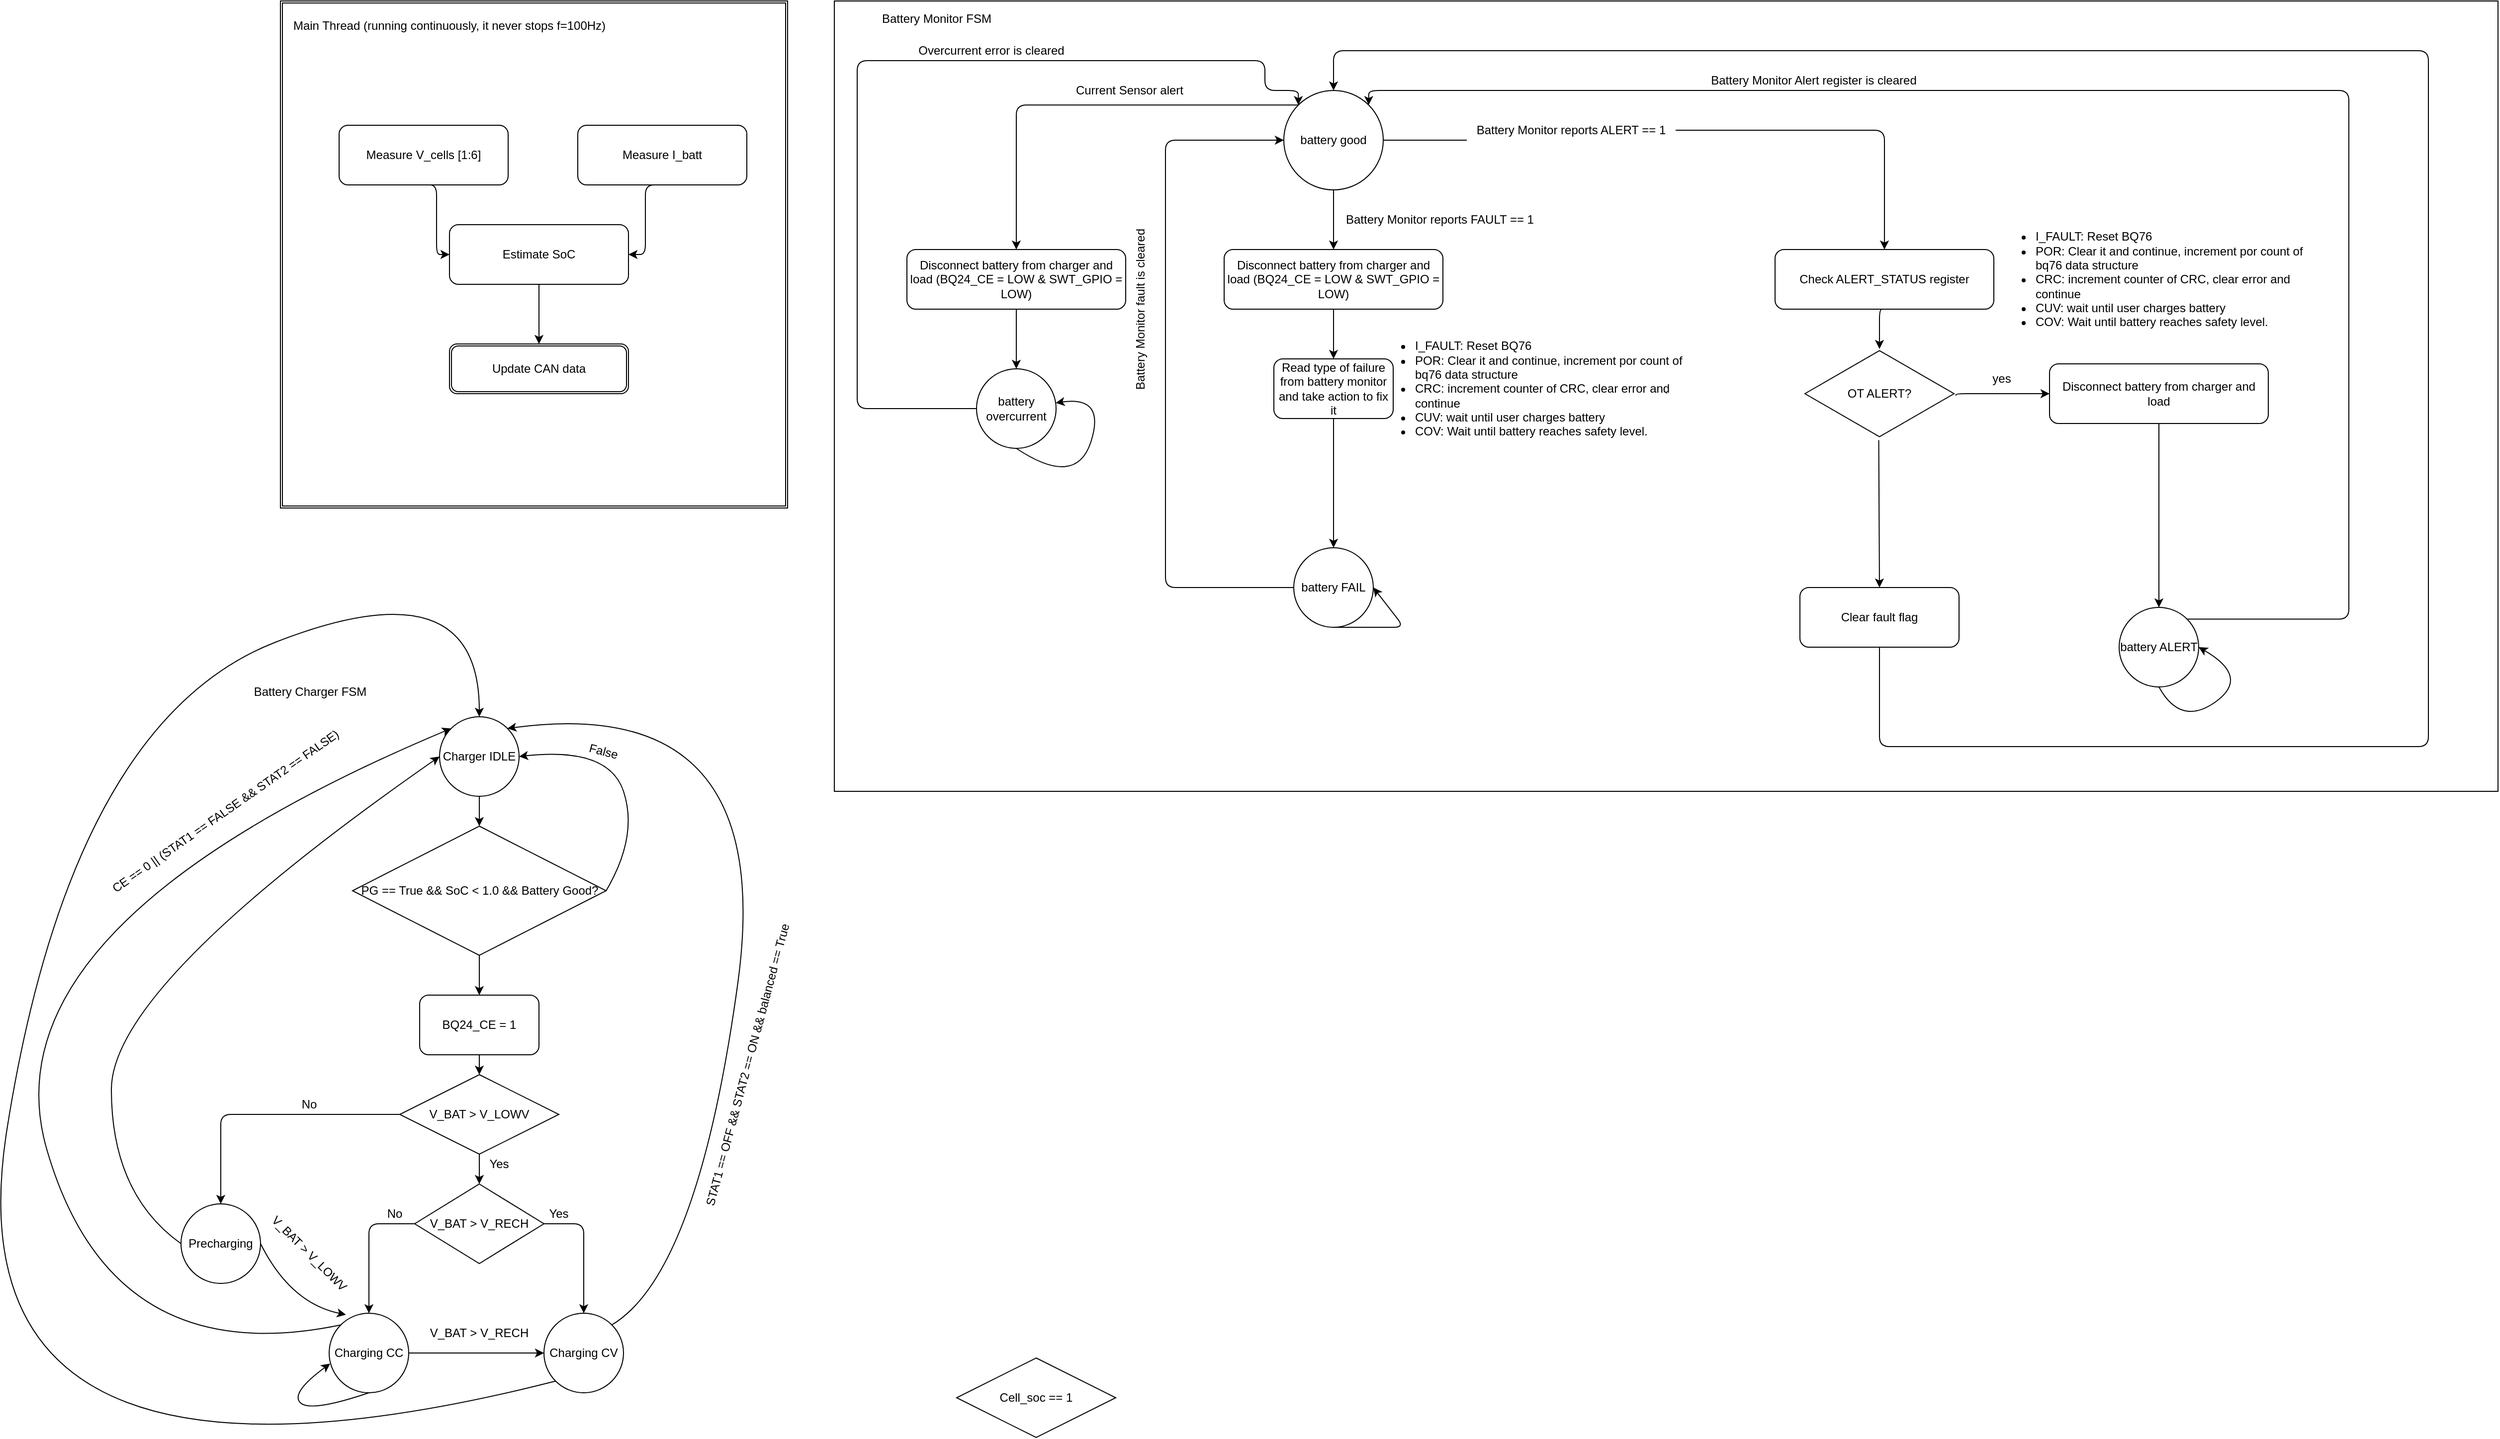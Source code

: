 <mxfile version="14.6.1" type="github">
  <diagram id="g3DpGtktaJrWY0wCHxWM" name="Page-1">
    <mxGraphModel dx="2500" dy="2075" grid="1" gridSize="10" guides="1" tooltips="1" connect="1" arrows="1" fold="1" page="1" pageScale="1" pageWidth="827" pageHeight="1169" math="0" shadow="0">
      <root>
        <mxCell id="0" />
        <mxCell id="1" parent="0" />
        <mxCell id="d3mwTh0rrNDCZrn80b3e-7" value="Measure V_cells [1:6]" style="rounded=1;whiteSpace=wrap;html=1;" vertex="1" parent="1">
          <mxGeometry x="209" y="-560" width="170" height="60" as="geometry" />
        </mxCell>
        <mxCell id="d3mwTh0rrNDCZrn80b3e-8" value="Measure I_batt" style="rounded=1;whiteSpace=wrap;html=1;" vertex="1" parent="1">
          <mxGeometry x="449" y="-560" width="170" height="60" as="geometry" />
        </mxCell>
        <mxCell id="d3mwTh0rrNDCZrn80b3e-9" value="Estimate SoC" style="rounded=1;whiteSpace=wrap;html=1;" vertex="1" parent="1">
          <mxGeometry x="320" y="-460" width="180" height="60" as="geometry" />
        </mxCell>
        <mxCell id="d3mwTh0rrNDCZrn80b3e-12" value="" style="edgeStyle=elbowEdgeStyle;elbow=horizontal;endArrow=classic;html=1;entryX=0;entryY=0.5;entryDx=0;entryDy=0;exitX=0.5;exitY=1;exitDx=0;exitDy=0;" edge="1" parent="1" source="d3mwTh0rrNDCZrn80b3e-7" target="d3mwTh0rrNDCZrn80b3e-9">
          <mxGeometry width="50" height="50" relative="1" as="geometry">
            <mxPoint x="170" y="-400" as="sourcePoint" />
            <mxPoint x="220" y="-450" as="targetPoint" />
          </mxGeometry>
        </mxCell>
        <mxCell id="d3mwTh0rrNDCZrn80b3e-13" value="" style="edgeStyle=elbowEdgeStyle;elbow=horizontal;endArrow=classic;html=1;exitX=0.5;exitY=1;exitDx=0;exitDy=0;entryX=1;entryY=0.5;entryDx=0;entryDy=0;" edge="1" parent="1" source="d3mwTh0rrNDCZrn80b3e-8" target="d3mwTh0rrNDCZrn80b3e-9">
          <mxGeometry width="50" height="50" relative="1" as="geometry">
            <mxPoint x="560" y="-420" as="sourcePoint" />
            <mxPoint x="610" y="-470" as="targetPoint" />
          </mxGeometry>
        </mxCell>
        <mxCell id="d3mwTh0rrNDCZrn80b3e-14" value="" style="edgeStyle=segmentEdgeStyle;endArrow=classic;html=1;exitX=0.5;exitY=1;exitDx=0;exitDy=0;" edge="1" parent="1" source="d3mwTh0rrNDCZrn80b3e-9">
          <mxGeometry width="50" height="50" relative="1" as="geometry">
            <mxPoint x="400" y="-350" as="sourcePoint" />
            <mxPoint x="410" y="-340" as="targetPoint" />
          </mxGeometry>
        </mxCell>
        <mxCell id="d3mwTh0rrNDCZrn80b3e-15" value="Update CAN data" style="shape=ext;double=1;rounded=1;whiteSpace=wrap;html=1;" vertex="1" parent="1">
          <mxGeometry x="320" y="-340" width="180" height="50" as="geometry" />
        </mxCell>
        <mxCell id="d3mwTh0rrNDCZrn80b3e-19" value="" style="shape=ext;double=1;whiteSpace=wrap;html=1;aspect=fixed;fillColor=none;" vertex="1" parent="1">
          <mxGeometry x="150" y="-685" width="510" height="510" as="geometry" />
        </mxCell>
        <mxCell id="d3mwTh0rrNDCZrn80b3e-24" value="Main Thread (running continuously, it never stops f=100Hz)" style="text;html=1;strokeColor=none;fillColor=none;align=center;verticalAlign=middle;whiteSpace=wrap;rounded=0;" vertex="1" parent="1">
          <mxGeometry x="160" y="-670" width="320" height="20" as="geometry" />
        </mxCell>
        <mxCell id="d3mwTh0rrNDCZrn80b3e-27" value="Battery Monitor reports FAULT == 1" style="text;html=1;strokeColor=none;fillColor=none;align=center;verticalAlign=middle;whiteSpace=wrap;rounded=0;" vertex="1" parent="1">
          <mxGeometry x="1211" y="-475" width="210" height="20" as="geometry" />
        </mxCell>
        <mxCell id="d3mwTh0rrNDCZrn80b3e-33" value="Disconnect battery from charger and load (BQ24_CE = LOW &amp;amp; SWT_GPIO = LOW)" style="rounded=1;whiteSpace=wrap;html=1;fillColor=none;" vertex="1" parent="1">
          <mxGeometry x="1099" y="-435" width="220" height="60" as="geometry" />
        </mxCell>
        <mxCell id="d3mwTh0rrNDCZrn80b3e-34" value="Read type of failure from battery monitor and take action to fix it" style="rounded=1;whiteSpace=wrap;html=1;fillColor=none;" vertex="1" parent="1">
          <mxGeometry x="1149" y="-325" width="120" height="60" as="geometry" />
        </mxCell>
        <mxCell id="d3mwTh0rrNDCZrn80b3e-37" value="&lt;div&gt;battery FAIL&lt;/div&gt;" style="ellipse;whiteSpace=wrap;html=1;aspect=fixed;fillColor=none;" vertex="1" parent="1">
          <mxGeometry x="1169" y="-135" width="80" height="80" as="geometry" />
        </mxCell>
        <mxCell id="d3mwTh0rrNDCZrn80b3e-41" style="edgeStyle=orthogonalEdgeStyle;rounded=0;orthogonalLoop=1;jettySize=auto;html=1;exitX=0.5;exitY=1;exitDx=0;exitDy=0;entryX=0.5;entryY=0;entryDx=0;entryDy=0;" edge="1" parent="1" source="d3mwTh0rrNDCZrn80b3e-38" target="d3mwTh0rrNDCZrn80b3e-33">
          <mxGeometry relative="1" as="geometry" />
        </mxCell>
        <mxCell id="d3mwTh0rrNDCZrn80b3e-38" value="battery good" style="ellipse;whiteSpace=wrap;html=1;aspect=fixed;fillColor=none;" vertex="1" parent="1">
          <mxGeometry x="1159" y="-595" width="100" height="100" as="geometry" />
        </mxCell>
        <mxCell id="d3mwTh0rrNDCZrn80b3e-43" value="" style="edgeStyle=segmentEdgeStyle;endArrow=classic;html=1;exitX=0.5;exitY=1;exitDx=0;exitDy=0;entryX=0.5;entryY=0;entryDx=0;entryDy=0;" edge="1" parent="1" source="d3mwTh0rrNDCZrn80b3e-33" target="d3mwTh0rrNDCZrn80b3e-34">
          <mxGeometry width="50" height="50" relative="1" as="geometry">
            <mxPoint x="1270" y="-315" as="sourcePoint" />
            <mxPoint x="1320" y="-365" as="targetPoint" />
          </mxGeometry>
        </mxCell>
        <mxCell id="d3mwTh0rrNDCZrn80b3e-46" value="" style="edgeStyle=segmentEdgeStyle;endArrow=classic;html=1;exitX=0.5;exitY=1;exitDx=0;exitDy=0;entryX=1;entryY=0.5;entryDx=0;entryDy=0;" edge="1" parent="1" source="d3mwTh0rrNDCZrn80b3e-37" target="d3mwTh0rrNDCZrn80b3e-37">
          <mxGeometry width="50" height="50" relative="1" as="geometry">
            <mxPoint x="1270" y="-315" as="sourcePoint" />
            <mxPoint x="1300" y="-95" as="targetPoint" />
            <Array as="points">
              <mxPoint x="1280" y="-55" />
            </Array>
          </mxGeometry>
        </mxCell>
        <mxCell id="d3mwTh0rrNDCZrn80b3e-48" value="" style="edgeStyle=segmentEdgeStyle;endArrow=classic;html=1;exitX=0;exitY=0.5;exitDx=0;exitDy=0;entryX=0;entryY=0.5;entryDx=0;entryDy=0;" edge="1" parent="1" source="d3mwTh0rrNDCZrn80b3e-37" target="d3mwTh0rrNDCZrn80b3e-38">
          <mxGeometry width="50" height="50" relative="1" as="geometry">
            <mxPoint x="1010" y="-75" as="sourcePoint" />
            <mxPoint x="1070" y="-515" as="targetPoint" />
            <Array as="points">
              <mxPoint x="1040" y="-95" />
              <mxPoint x="1040" y="-545" />
            </Array>
          </mxGeometry>
        </mxCell>
        <mxCell id="d3mwTh0rrNDCZrn80b3e-49" value="&lt;div&gt;Battery Monitor fault is cleared&lt;/div&gt;" style="text;html=1;strokeColor=none;fillColor=none;align=center;verticalAlign=middle;whiteSpace=wrap;rounded=0;rotation=-90;" vertex="1" parent="1">
          <mxGeometry x="910" y="-385" width="210" height="20" as="geometry" />
        </mxCell>
        <mxCell id="d3mwTh0rrNDCZrn80b3e-51" value="&lt;ul&gt;&lt;li&gt;I_FAULT: Reset BQ76 &lt;br&gt;&lt;/li&gt;&lt;li&gt;POR: Clear it and continue, increment por count of bq76 data structure&lt;/li&gt;&lt;li&gt;CRC: increment counter of CRC, clear error and continue&lt;/li&gt;&lt;li&gt;CUV: wait until user charges battery&lt;/li&gt;&lt;li&gt;COV: Wait until battery reaches safety level.&lt;br&gt;&lt;/li&gt;&lt;/ul&gt;" style="text;strokeColor=none;fillColor=none;html=1;whiteSpace=wrap;verticalAlign=middle;overflow=hidden;" vertex="1" parent="1">
          <mxGeometry x="1249" y="-365" width="332" height="140" as="geometry" />
        </mxCell>
        <mxCell id="d3mwTh0rrNDCZrn80b3e-53" value="Check ALERT_STATUS register" style="rounded=1;whiteSpace=wrap;html=1;fillColor=none;" vertex="1" parent="1">
          <mxGeometry x="1653" y="-435" width="220" height="60" as="geometry" />
        </mxCell>
        <mxCell id="d3mwTh0rrNDCZrn80b3e-58" value="" style="edgeStyle=segmentEdgeStyle;endArrow=classic;html=1;startArrow=none;" edge="1" parent="1" source="d3mwTh0rrNDCZrn80b3e-91" target="d3mwTh0rrNDCZrn80b3e-53">
          <mxGeometry width="50" height="50" relative="1" as="geometry">
            <mxPoint x="1259" y="-545" as="sourcePoint" />
            <mxPoint x="1309" y="-595" as="targetPoint" />
          </mxGeometry>
        </mxCell>
        <mxCell id="d3mwTh0rrNDCZrn80b3e-59" value="&lt;ul&gt;&lt;li&gt;I_FAULT: Reset BQ76 &lt;br&gt;&lt;/li&gt;&lt;li&gt;POR: Clear it and continue, increment por count of bq76 data structure&lt;/li&gt;&lt;li&gt;CRC: increment counter of CRC, clear error and continue&lt;/li&gt;&lt;li&gt;CUV: wait until user charges battery&lt;/li&gt;&lt;li&gt;COV: Wait until battery reaches safety level.&lt;br&gt;&lt;/li&gt;&lt;/ul&gt;" style="text;strokeColor=none;fillColor=none;html=1;whiteSpace=wrap;verticalAlign=middle;overflow=hidden;" vertex="1" parent="1">
          <mxGeometry x="1873" y="-475" width="332" height="140" as="geometry" />
        </mxCell>
        <mxCell id="d3mwTh0rrNDCZrn80b3e-60" value="OT ALERT?" style="html=1;whiteSpace=wrap;aspect=fixed;shape=isoRectangle;fillColor=none;" vertex="1" parent="1">
          <mxGeometry x="1683" y="-335" width="150" height="90" as="geometry" />
        </mxCell>
        <mxCell id="d3mwTh0rrNDCZrn80b3e-61" value="" style="edgeStyle=segmentEdgeStyle;endArrow=classic;html=1;exitX=0.5;exitY=1;exitDx=0;exitDy=0;" edge="1" parent="1" source="d3mwTh0rrNDCZrn80b3e-53" target="d3mwTh0rrNDCZrn80b3e-60">
          <mxGeometry width="50" height="50" relative="1" as="geometry">
            <mxPoint x="1581" y="-285" as="sourcePoint" />
            <mxPoint x="1631" y="-335" as="targetPoint" />
          </mxGeometry>
        </mxCell>
        <mxCell id="d3mwTh0rrNDCZrn80b3e-65" value="Disconnect battery from charger and load" style="rounded=1;whiteSpace=wrap;html=1;fillColor=none;" vertex="1" parent="1">
          <mxGeometry x="1929" y="-320" width="220" height="60" as="geometry" />
        </mxCell>
        <mxCell id="d3mwTh0rrNDCZrn80b3e-68" value="" style="edgeStyle=segmentEdgeStyle;endArrow=classic;html=1;exitX=1.013;exitY=0.522;exitDx=0;exitDy=0;exitPerimeter=0;entryX=0;entryY=0.5;entryDx=0;entryDy=0;" edge="1" parent="1" source="d3mwTh0rrNDCZrn80b3e-60" target="d3mwTh0rrNDCZrn80b3e-65">
          <mxGeometry width="50" height="50" relative="1" as="geometry">
            <mxPoint x="1581" y="-285" as="sourcePoint" />
            <mxPoint x="1631" y="-335" as="targetPoint" />
            <Array as="points">
              <mxPoint x="1835" y="-290" />
            </Array>
          </mxGeometry>
        </mxCell>
        <mxCell id="d3mwTh0rrNDCZrn80b3e-70" value="yes" style="text;html=1;strokeColor=none;fillColor=none;align=center;verticalAlign=middle;whiteSpace=wrap;rounded=0;" vertex="1" parent="1">
          <mxGeometry x="1861" y="-315" width="40" height="20" as="geometry" />
        </mxCell>
        <mxCell id="d3mwTh0rrNDCZrn80b3e-71" value="battery ALERT" style="ellipse;whiteSpace=wrap;html=1;aspect=fixed;fillColor=none;" vertex="1" parent="1">
          <mxGeometry x="1999" y="-75" width="80" height="80" as="geometry" />
        </mxCell>
        <mxCell id="d3mwTh0rrNDCZrn80b3e-74" value="" style="curved=1;endArrow=classic;html=1;exitX=0.5;exitY=1;exitDx=0;exitDy=0;entryX=1;entryY=0.5;entryDx=0;entryDy=0;" edge="1" parent="1" source="d3mwTh0rrNDCZrn80b3e-71" target="d3mwTh0rrNDCZrn80b3e-71">
          <mxGeometry width="50" height="50" relative="1" as="geometry">
            <mxPoint x="1971" y="105" as="sourcePoint" />
            <mxPoint x="2021" y="55" as="targetPoint" />
            <Array as="points">
              <mxPoint x="2061" y="45" />
              <mxPoint x="2131" y="-5" />
            </Array>
          </mxGeometry>
        </mxCell>
        <mxCell id="d3mwTh0rrNDCZrn80b3e-77" value="&lt;div&gt;Battery Monitor Alert register is cleared&lt;/div&gt;" style="text;html=1;strokeColor=none;fillColor=none;align=center;verticalAlign=middle;whiteSpace=wrap;rounded=0;" vertex="1" parent="1">
          <mxGeometry x="1553" y="-615" width="278" height="20" as="geometry" />
        </mxCell>
        <mxCell id="d3mwTh0rrNDCZrn80b3e-82" value="" style="edgeStyle=segmentEdgeStyle;endArrow=classic;html=1;exitX=1;exitY=0;exitDx=0;exitDy=0;entryX=1;entryY=0;entryDx=0;entryDy=0;" edge="1" parent="1" source="d3mwTh0rrNDCZrn80b3e-71" target="d3mwTh0rrNDCZrn80b3e-38">
          <mxGeometry width="50" height="50" relative="1" as="geometry">
            <mxPoint x="2110" y="-205" as="sourcePoint" />
            <mxPoint x="1340" y="-545" as="targetPoint" />
            <Array as="points">
              <mxPoint x="2230" y="-63" />
              <mxPoint x="2230" y="-595" />
              <mxPoint x="1244" y="-595" />
            </Array>
          </mxGeometry>
        </mxCell>
        <mxCell id="d3mwTh0rrNDCZrn80b3e-85" value="Clear fault flag" style="rounded=1;whiteSpace=wrap;html=1;fillColor=none;" vertex="1" parent="1">
          <mxGeometry x="1678" y="-95" width="160" height="60" as="geometry" />
        </mxCell>
        <mxCell id="d3mwTh0rrNDCZrn80b3e-88" value="" style="edgeStyle=segmentEdgeStyle;endArrow=classic;html=1;exitX=0.5;exitY=1;exitDx=0;exitDy=0;entryX=0.5;entryY=0;entryDx=0;entryDy=0;" edge="1" parent="1" source="d3mwTh0rrNDCZrn80b3e-85" target="d3mwTh0rrNDCZrn80b3e-38">
          <mxGeometry width="50" height="50" relative="1" as="geometry">
            <mxPoint x="2390" y="-275" as="sourcePoint" />
            <mxPoint x="2440" y="-325" as="targetPoint" />
            <Array as="points">
              <mxPoint x="1758" y="65" />
              <mxPoint x="2310" y="65" />
              <mxPoint x="2310" y="-635" />
              <mxPoint x="1209" y="-635" />
            </Array>
          </mxGeometry>
        </mxCell>
        <mxCell id="d3mwTh0rrNDCZrn80b3e-89" value="" style="edgeStyle=elbowEdgeStyle;elbow=horizontal;endArrow=classic;html=1;exitX=0;exitY=0;exitDx=0;exitDy=0;" edge="1" parent="1" source="d3mwTh0rrNDCZrn80b3e-38">
          <mxGeometry width="50" height="50" relative="1" as="geometry">
            <mxPoint x="960" y="-255" as="sourcePoint" />
            <mxPoint x="890" y="-435" as="targetPoint" />
            <Array as="points">
              <mxPoint x="890" y="-435" />
              <mxPoint x="890" y="-455" />
            </Array>
          </mxGeometry>
        </mxCell>
        <mxCell id="d3mwTh0rrNDCZrn80b3e-91" value="Battery Monitor reports ALERT == 1" style="text;html=1;strokeColor=none;fillColor=none;align=center;verticalAlign=middle;whiteSpace=wrap;rounded=0;" vertex="1" parent="1">
          <mxGeometry x="1343" y="-565" width="210" height="20" as="geometry" />
        </mxCell>
        <mxCell id="d3mwTh0rrNDCZrn80b3e-92" value="" style="edgeStyle=segmentEdgeStyle;endArrow=none;html=1;" edge="1" parent="1" target="d3mwTh0rrNDCZrn80b3e-91">
          <mxGeometry width="50" height="50" relative="1" as="geometry">
            <mxPoint x="1259" y="-545" as="sourcePoint" />
            <mxPoint x="1763.0" y="-435" as="targetPoint" />
          </mxGeometry>
        </mxCell>
        <mxCell id="d3mwTh0rrNDCZrn80b3e-93" value="Current Sensor alert" style="text;html=1;strokeColor=none;fillColor=none;align=center;verticalAlign=middle;whiteSpace=wrap;rounded=0;" vertex="1" parent="1">
          <mxGeometry x="899" y="-605" width="210" height="20" as="geometry" />
        </mxCell>
        <mxCell id="d3mwTh0rrNDCZrn80b3e-94" value="Disconnect battery from charger and load (BQ24_CE = LOW &amp;amp; SWT_GPIO = LOW)" style="rounded=1;whiteSpace=wrap;html=1;fillColor=none;" vertex="1" parent="1">
          <mxGeometry x="780" y="-435" width="220" height="60" as="geometry" />
        </mxCell>
        <mxCell id="d3mwTh0rrNDCZrn80b3e-95" value="" style="edgeStyle=segmentEdgeStyle;endArrow=classic;html=1;exitX=0.5;exitY=1;exitDx=0;exitDy=0;entryX=0.5;entryY=0;entryDx=0;entryDy=0;" edge="1" parent="1" source="d3mwTh0rrNDCZrn80b3e-34" target="d3mwTh0rrNDCZrn80b3e-37">
          <mxGeometry width="50" height="50" relative="1" as="geometry">
            <mxPoint x="1209" y="-255" as="sourcePoint" />
            <mxPoint x="1259" y="-305" as="targetPoint" />
          </mxGeometry>
        </mxCell>
        <mxCell id="d3mwTh0rrNDCZrn80b3e-96" value="" style="endArrow=classic;html=1;exitX=0.495;exitY=1.019;exitDx=0;exitDy=0;exitPerimeter=0;entryX=0.5;entryY=0;entryDx=0;entryDy=0;" edge="1" parent="1" source="d3mwTh0rrNDCZrn80b3e-60" target="d3mwTh0rrNDCZrn80b3e-85">
          <mxGeometry width="50" height="50" relative="1" as="geometry">
            <mxPoint x="1460" y="-285" as="sourcePoint" />
            <mxPoint x="1510" y="-335" as="targetPoint" />
          </mxGeometry>
        </mxCell>
        <mxCell id="d3mwTh0rrNDCZrn80b3e-97" value="&lt;div&gt;battery overcurrent&lt;br&gt;&lt;/div&gt;" style="ellipse;whiteSpace=wrap;html=1;aspect=fixed;fillColor=none;" vertex="1" parent="1">
          <mxGeometry x="850" y="-315" width="80" height="80" as="geometry" />
        </mxCell>
        <mxCell id="d3mwTh0rrNDCZrn80b3e-99" value="" style="endArrow=classic;html=1;exitX=0.5;exitY=1;exitDx=0;exitDy=0;entryX=0.5;entryY=0;entryDx=0;entryDy=0;" edge="1" parent="1" source="d3mwTh0rrNDCZrn80b3e-94" target="d3mwTh0rrNDCZrn80b3e-97">
          <mxGeometry width="50" height="50" relative="1" as="geometry">
            <mxPoint x="1090" y="-295" as="sourcePoint" />
            <mxPoint x="1140" y="-345" as="targetPoint" />
            <Array as="points" />
          </mxGeometry>
        </mxCell>
        <mxCell id="d3mwTh0rrNDCZrn80b3e-100" value="" style="curved=1;endArrow=classic;html=1;exitX=0.5;exitY=1;exitDx=0;exitDy=0;" edge="1" parent="1" source="d3mwTh0rrNDCZrn80b3e-97" target="d3mwTh0rrNDCZrn80b3e-97">
          <mxGeometry width="50" height="50" relative="1" as="geometry">
            <mxPoint x="1090" y="-295" as="sourcePoint" />
            <mxPoint x="1140" y="-345" as="targetPoint" />
            <Array as="points">
              <mxPoint x="950" y="-195" />
              <mxPoint x="980" y="-288" />
            </Array>
          </mxGeometry>
        </mxCell>
        <mxCell id="d3mwTh0rrNDCZrn80b3e-102" value="" style="edgeStyle=segmentEdgeStyle;endArrow=classic;html=1;exitX=0;exitY=0.5;exitDx=0;exitDy=0;entryX=0;entryY=0;entryDx=0;entryDy=0;" edge="1" parent="1" source="d3mwTh0rrNDCZrn80b3e-97" target="d3mwTh0rrNDCZrn80b3e-38">
          <mxGeometry width="50" height="50" relative="1" as="geometry">
            <mxPoint x="1090" y="-295" as="sourcePoint" />
            <mxPoint x="1140" y="-345" as="targetPoint" />
            <Array as="points">
              <mxPoint x="730" y="-275" />
              <mxPoint x="730" y="-625" />
              <mxPoint x="1140" y="-625" />
              <mxPoint x="1140" y="-595" />
              <mxPoint x="1174" y="-595" />
            </Array>
          </mxGeometry>
        </mxCell>
        <mxCell id="d3mwTh0rrNDCZrn80b3e-103" value="Overcurrent error is cleared" style="text;html=1;strokeColor=none;fillColor=none;align=center;verticalAlign=middle;whiteSpace=wrap;rounded=0;" vertex="1" parent="1">
          <mxGeometry x="760" y="-645" width="210" height="20" as="geometry" />
        </mxCell>
        <mxCell id="d3mwTh0rrNDCZrn80b3e-105" value="" style="endArrow=classic;html=1;exitX=0.5;exitY=1;exitDx=0;exitDy=0;entryX=0.5;entryY=0;entryDx=0;entryDy=0;" edge="1" parent="1" source="d3mwTh0rrNDCZrn80b3e-65" target="d3mwTh0rrNDCZrn80b3e-71">
          <mxGeometry width="50" height="50" relative="1" as="geometry">
            <mxPoint x="2060" y="-165" as="sourcePoint" />
            <mxPoint x="2110" y="-215" as="targetPoint" />
          </mxGeometry>
        </mxCell>
        <mxCell id="d3mwTh0rrNDCZrn80b3e-108" value="Battery Monitor FSM" style="text;html=1;strokeColor=none;fillColor=none;align=center;verticalAlign=middle;whiteSpace=wrap;rounded=0;" vertex="1" parent="1">
          <mxGeometry x="730" y="-670" width="160" height="5" as="geometry" />
        </mxCell>
        <mxCell id="d3mwTh0rrNDCZrn80b3e-110" value="`" style="rounded=0;whiteSpace=wrap;html=1;fillColor=none;" vertex="1" parent="1">
          <mxGeometry x="707" y="-685" width="1673" height="795" as="geometry" />
        </mxCell>
        <mxCell id="d3mwTh0rrNDCZrn80b3e-112" value="Battery Charger FSM" style="text;html=1;strokeColor=none;fillColor=none;align=center;verticalAlign=middle;whiteSpace=wrap;rounded=0;" vertex="1" parent="1">
          <mxGeometry x="110" width="140" height="20" as="geometry" />
        </mxCell>
        <mxCell id="d3mwTh0rrNDCZrn80b3e-113" value="Charger IDLE" style="ellipse;whiteSpace=wrap;html=1;aspect=fixed;fillColor=none;" vertex="1" parent="1">
          <mxGeometry x="310" y="35" width="80" height="80" as="geometry" />
        </mxCell>
        <mxCell id="d3mwTh0rrNDCZrn80b3e-117" value="" style="endArrow=classic;html=1;exitX=0.5;exitY=1;exitDx=0;exitDy=0;" edge="1" parent="1" source="d3mwTh0rrNDCZrn80b3e-113">
          <mxGeometry width="50" height="50" relative="1" as="geometry">
            <mxPoint x="520" y="135" as="sourcePoint" />
            <mxPoint x="350" y="145" as="targetPoint" />
          </mxGeometry>
        </mxCell>
        <mxCell id="d3mwTh0rrNDCZrn80b3e-118" value="&lt;div&gt;PG == True &amp;amp;&amp;amp; SoC &amp;lt; 1.0 &amp;amp;&amp;amp; Battery Good?&lt;/div&gt;" style="rhombus;whiteSpace=wrap;html=1;fillColor=none;" vertex="1" parent="1">
          <mxGeometry x="222.5" y="145" width="255" height="130" as="geometry" />
        </mxCell>
        <mxCell id="d3mwTh0rrNDCZrn80b3e-120" value="" style="curved=1;endArrow=classic;html=1;exitX=1;exitY=0.5;exitDx=0;exitDy=0;entryX=1;entryY=0.5;entryDx=0;entryDy=0;" edge="1" parent="1" source="d3mwTh0rrNDCZrn80b3e-118" target="d3mwTh0rrNDCZrn80b3e-113">
          <mxGeometry width="50" height="50" relative="1" as="geometry">
            <mxPoint x="520" y="295" as="sourcePoint" />
            <mxPoint x="570" y="245" as="targetPoint" />
            <Array as="points">
              <mxPoint x="510" y="155" />
              <mxPoint x="480" y="65" />
            </Array>
          </mxGeometry>
        </mxCell>
        <mxCell id="d3mwTh0rrNDCZrn80b3e-121" value="False" style="text;html=1;strokeColor=none;fillColor=none;align=center;verticalAlign=middle;whiteSpace=wrap;rounded=0;rotation=15;" vertex="1" parent="1">
          <mxGeometry x="455" y="60" width="40" height="20" as="geometry" />
        </mxCell>
        <mxCell id="d3mwTh0rrNDCZrn80b3e-122" value="BQ24_CE = 1" style="rounded=1;whiteSpace=wrap;html=1;fillColor=none;" vertex="1" parent="1">
          <mxGeometry x="290" y="315" width="120" height="60" as="geometry" />
        </mxCell>
        <mxCell id="d3mwTh0rrNDCZrn80b3e-123" value="" style="endArrow=classic;html=1;exitX=0.5;exitY=1;exitDx=0;exitDy=0;entryX=0.5;entryY=0;entryDx=0;entryDy=0;" edge="1" parent="1" source="d3mwTh0rrNDCZrn80b3e-118" target="d3mwTh0rrNDCZrn80b3e-122">
          <mxGeometry width="50" height="50" relative="1" as="geometry">
            <mxPoint x="520" y="295" as="sourcePoint" />
            <mxPoint x="570" y="245" as="targetPoint" />
          </mxGeometry>
        </mxCell>
        <mxCell id="d3mwTh0rrNDCZrn80b3e-124" value="Charging CC" style="ellipse;whiteSpace=wrap;html=1;aspect=fixed;fillColor=none;" vertex="1" parent="1">
          <mxGeometry x="199" y="635" width="80" height="80" as="geometry" />
        </mxCell>
        <mxCell id="d3mwTh0rrNDCZrn80b3e-127" value="Charging CV" style="ellipse;whiteSpace=wrap;html=1;aspect=fixed;fillColor=none;" vertex="1" parent="1">
          <mxGeometry x="415" y="635" width="80" height="80" as="geometry" />
        </mxCell>
        <mxCell id="d3mwTh0rrNDCZrn80b3e-128" value="V_BAT &amp;gt; V_RECH" style="rhombus;whiteSpace=wrap;html=1;fillColor=none;" vertex="1" parent="1">
          <mxGeometry x="285" y="505" width="130" height="80" as="geometry" />
        </mxCell>
        <mxCell id="d3mwTh0rrNDCZrn80b3e-132" value="V_BAT &amp;gt; V_LOWV" style="rhombus;whiteSpace=wrap;html=1;fillColor=none;" vertex="1" parent="1">
          <mxGeometry x="270" y="395" width="160" height="80" as="geometry" />
        </mxCell>
        <mxCell id="d3mwTh0rrNDCZrn80b3e-133" value="Precharging" style="ellipse;whiteSpace=wrap;html=1;aspect=fixed;fillColor=none;" vertex="1" parent="1">
          <mxGeometry x="50" y="525" width="80" height="80" as="geometry" />
        </mxCell>
        <mxCell id="d3mwTh0rrNDCZrn80b3e-135" value="" style="edgeStyle=segmentEdgeStyle;endArrow=classic;html=1;exitX=0;exitY=0.5;exitDx=0;exitDy=0;entryX=0.5;entryY=0;entryDx=0;entryDy=0;" edge="1" parent="1" source="d3mwTh0rrNDCZrn80b3e-132" target="d3mwTh0rrNDCZrn80b3e-133">
          <mxGeometry width="50" height="50" relative="1" as="geometry">
            <mxPoint x="520" y="465" as="sourcePoint" />
            <mxPoint x="570" y="415" as="targetPoint" />
          </mxGeometry>
        </mxCell>
        <mxCell id="d3mwTh0rrNDCZrn80b3e-136" value="No" style="text;html=1;strokeColor=none;fillColor=none;align=center;verticalAlign=middle;whiteSpace=wrap;rounded=0;" vertex="1" parent="1">
          <mxGeometry x="159" y="415" width="40" height="20" as="geometry" />
        </mxCell>
        <mxCell id="d3mwTh0rrNDCZrn80b3e-138" value="" style="edgeStyle=segmentEdgeStyle;endArrow=classic;html=1;exitX=0;exitY=0.5;exitDx=0;exitDy=0;entryX=0.5;entryY=0;entryDx=0;entryDy=0;" edge="1" parent="1" source="d3mwTh0rrNDCZrn80b3e-128" target="d3mwTh0rrNDCZrn80b3e-124">
          <mxGeometry width="50" height="50" relative="1" as="geometry">
            <mxPoint x="520" y="575" as="sourcePoint" />
            <mxPoint x="570" y="525" as="targetPoint" />
          </mxGeometry>
        </mxCell>
        <mxCell id="d3mwTh0rrNDCZrn80b3e-139" value="No" style="text;html=1;strokeColor=none;fillColor=none;align=center;verticalAlign=middle;whiteSpace=wrap;rounded=0;" vertex="1" parent="1">
          <mxGeometry x="245" y="525" width="40" height="20" as="geometry" />
        </mxCell>
        <mxCell id="d3mwTh0rrNDCZrn80b3e-140" value="" style="endArrow=classic;html=1;exitX=0.5;exitY=1;exitDx=0;exitDy=0;entryX=0.5;entryY=0;entryDx=0;entryDy=0;" edge="1" parent="1" source="d3mwTh0rrNDCZrn80b3e-132" target="d3mwTh0rrNDCZrn80b3e-128">
          <mxGeometry width="50" height="50" relative="1" as="geometry">
            <mxPoint x="520" y="575" as="sourcePoint" />
            <mxPoint x="570" y="525" as="targetPoint" />
          </mxGeometry>
        </mxCell>
        <mxCell id="d3mwTh0rrNDCZrn80b3e-141" value="Yes" style="text;html=1;strokeColor=none;fillColor=none;align=center;verticalAlign=middle;whiteSpace=wrap;rounded=0;" vertex="1" parent="1">
          <mxGeometry x="350" y="475" width="40" height="20" as="geometry" />
        </mxCell>
        <mxCell id="d3mwTh0rrNDCZrn80b3e-143" value="" style="edgeStyle=segmentEdgeStyle;endArrow=classic;html=1;exitX=1;exitY=0.5;exitDx=0;exitDy=0;entryX=0.5;entryY=0;entryDx=0;entryDy=0;" edge="1" parent="1" source="d3mwTh0rrNDCZrn80b3e-128" target="d3mwTh0rrNDCZrn80b3e-127">
          <mxGeometry width="50" height="50" relative="1" as="geometry">
            <mxPoint x="520" y="575" as="sourcePoint" />
            <mxPoint x="570" y="525" as="targetPoint" />
          </mxGeometry>
        </mxCell>
        <mxCell id="d3mwTh0rrNDCZrn80b3e-144" value="Yes" style="text;html=1;strokeColor=none;fillColor=none;align=center;verticalAlign=middle;whiteSpace=wrap;rounded=0;" vertex="1" parent="1">
          <mxGeometry x="410" y="525" width="40" height="20" as="geometry" />
        </mxCell>
        <mxCell id="d3mwTh0rrNDCZrn80b3e-145" value="" style="curved=1;endArrow=classic;html=1;exitX=0.5;exitY=1;exitDx=0;exitDy=0;entryX=0.013;entryY=0.633;entryDx=0;entryDy=0;entryPerimeter=0;" edge="1" parent="1" source="d3mwTh0rrNDCZrn80b3e-124" target="d3mwTh0rrNDCZrn80b3e-124">
          <mxGeometry width="50" height="50" relative="1" as="geometry">
            <mxPoint x="520" y="575" as="sourcePoint" />
            <mxPoint x="570" y="525" as="targetPoint" />
            <Array as="points">
              <mxPoint x="180" y="735" />
              <mxPoint x="160" y="715" />
            </Array>
          </mxGeometry>
        </mxCell>
        <mxCell id="d3mwTh0rrNDCZrn80b3e-146" value="" style="endArrow=classic;html=1;exitX=1;exitY=0.5;exitDx=0;exitDy=0;entryX=0;entryY=0.5;entryDx=0;entryDy=0;" edge="1" parent="1" source="d3mwTh0rrNDCZrn80b3e-124" target="d3mwTh0rrNDCZrn80b3e-127">
          <mxGeometry width="50" height="50" relative="1" as="geometry">
            <mxPoint x="590" y="645" as="sourcePoint" />
            <mxPoint x="640" y="595" as="targetPoint" />
          </mxGeometry>
        </mxCell>
        <mxCell id="d3mwTh0rrNDCZrn80b3e-147" value="V_BAT &amp;gt; V_RECH" style="text;html=1;strokeColor=none;fillColor=none;align=center;verticalAlign=middle;whiteSpace=wrap;rounded=0;" vertex="1" parent="1">
          <mxGeometry x="290" y="645" width="120" height="20" as="geometry" />
        </mxCell>
        <mxCell id="d3mwTh0rrNDCZrn80b3e-148" value="" style="endArrow=classic;html=1;exitX=0.5;exitY=1;exitDx=0;exitDy=0;entryX=0.5;entryY=0;entryDx=0;entryDy=0;" edge="1" parent="1" source="d3mwTh0rrNDCZrn80b3e-122" target="d3mwTh0rrNDCZrn80b3e-132">
          <mxGeometry width="50" height="50" relative="1" as="geometry">
            <mxPoint x="490" y="325" as="sourcePoint" />
            <mxPoint x="540" y="275" as="targetPoint" />
          </mxGeometry>
        </mxCell>
        <mxCell id="d3mwTh0rrNDCZrn80b3e-149" value="" style="curved=1;endArrow=classic;html=1;exitX=0;exitY=0.5;exitDx=0;exitDy=0;entryX=0;entryY=0.5;entryDx=0;entryDy=0;" edge="1" parent="1" source="d3mwTh0rrNDCZrn80b3e-133" target="d3mwTh0rrNDCZrn80b3e-113">
          <mxGeometry width="50" height="50" relative="1" as="geometry">
            <mxPoint x="510" y="355" as="sourcePoint" />
            <mxPoint x="560" y="305" as="targetPoint" />
            <Array as="points">
              <mxPoint x="-20" y="515" />
              <mxPoint x="-20" y="305" />
            </Array>
          </mxGeometry>
        </mxCell>
        <mxCell id="d3mwTh0rrNDCZrn80b3e-150" value="CE == 0 || (STAT1 == FALSE &amp;amp;&amp;amp; STAT2 == FALSE)" style="text;html=1;strokeColor=none;fillColor=none;align=center;verticalAlign=middle;whiteSpace=wrap;rounded=0;rotation=-35;" vertex="1" parent="1">
          <mxGeometry x="-70" y="115" width="330" height="30" as="geometry" />
        </mxCell>
        <mxCell id="d3mwTh0rrNDCZrn80b3e-153" value="" style="curved=1;endArrow=classic;html=1;exitX=0;exitY=0;exitDx=0;exitDy=0;entryX=0;entryY=0;entryDx=0;entryDy=0;" edge="1" parent="1" source="d3mwTh0rrNDCZrn80b3e-124" target="d3mwTh0rrNDCZrn80b3e-113">
          <mxGeometry width="50" height="50" relative="1" as="geometry">
            <mxPoint x="510" y="395" as="sourcePoint" />
            <mxPoint x="560" y="345" as="targetPoint" />
            <Array as="points">
              <mxPoint x="-20" y="695" />
              <mxPoint x="-150" y="245" />
            </Array>
          </mxGeometry>
        </mxCell>
        <mxCell id="d3mwTh0rrNDCZrn80b3e-155" value="" style="curved=1;endArrow=classic;html=1;exitX=0;exitY=1;exitDx=0;exitDy=0;entryX=0.5;entryY=0;entryDx=0;entryDy=0;" edge="1" parent="1" source="d3mwTh0rrNDCZrn80b3e-127" target="d3mwTh0rrNDCZrn80b3e-113">
          <mxGeometry width="50" height="50" relative="1" as="geometry">
            <mxPoint x="560" y="300" as="sourcePoint" />
            <mxPoint x="610" y="250" as="targetPoint" />
            <Array as="points">
              <mxPoint x="-190" y="860" />
              <mxPoint x="-60" y="40" />
              <mxPoint x="350" y="-120" />
            </Array>
          </mxGeometry>
        </mxCell>
        <mxCell id="d3mwTh0rrNDCZrn80b3e-158" value="Cell_soc == 1" style="rhombus;whiteSpace=wrap;html=1;fillColor=none;" vertex="1" parent="1">
          <mxGeometry x="830" y="680" width="160" height="80" as="geometry" />
        </mxCell>
        <mxCell id="d3mwTh0rrNDCZrn80b3e-159" value="" style="curved=1;endArrow=classic;html=1;exitX=1;exitY=0.5;exitDx=0;exitDy=0;entryX=0.211;entryY=0.018;entryDx=0;entryDy=0;entryPerimeter=0;" edge="1" parent="1" source="d3mwTh0rrNDCZrn80b3e-133" target="d3mwTh0rrNDCZrn80b3e-124">
          <mxGeometry width="50" height="50" relative="1" as="geometry">
            <mxPoint x="510" y="355" as="sourcePoint" />
            <mxPoint x="560" y="305" as="targetPoint" />
            <Array as="points">
              <mxPoint x="160" y="625" />
            </Array>
          </mxGeometry>
        </mxCell>
        <mxCell id="d3mwTh0rrNDCZrn80b3e-160" value="V_BAT &amp;gt; V_LOWV" style="text;html=1;strokeColor=none;fillColor=none;align=center;verticalAlign=middle;whiteSpace=wrap;rounded=0;rotation=45;" vertex="1" parent="1">
          <mxGeometry x="104" y="565" width="150" height="20" as="geometry" />
        </mxCell>
        <mxCell id="d3mwTh0rrNDCZrn80b3e-162" value="" style="curved=1;endArrow=classic;html=1;exitX=1;exitY=0;exitDx=0;exitDy=0;entryX=1;entryY=0;entryDx=0;entryDy=0;" edge="1" parent="1" source="d3mwTh0rrNDCZrn80b3e-127" target="d3mwTh0rrNDCZrn80b3e-113">
          <mxGeometry width="50" height="50" relative="1" as="geometry">
            <mxPoint x="520" y="595" as="sourcePoint" />
            <mxPoint x="570" y="545" as="targetPoint" />
            <Array as="points">
              <mxPoint x="570" y="595" />
              <mxPoint x="650" y="10" />
            </Array>
          </mxGeometry>
        </mxCell>
        <mxCell id="d3mwTh0rrNDCZrn80b3e-163" value="STAT1 == OFF &amp;amp;&amp;amp; STAT2 == ON &amp;amp;&amp;amp; balanced == True" style="text;html=1;strokeColor=none;fillColor=none;align=center;verticalAlign=middle;whiteSpace=wrap;rounded=0;rotation=-75;" vertex="1" parent="1">
          <mxGeometry x="350" y="375" width="540" height="20" as="geometry" />
        </mxCell>
      </root>
    </mxGraphModel>
  </diagram>
</mxfile>

